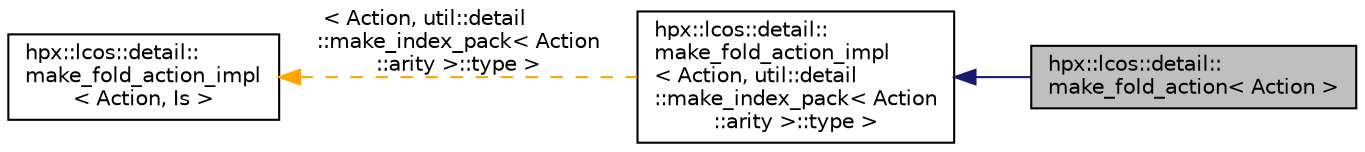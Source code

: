digraph "hpx::lcos::detail::make_fold_action&lt; Action &gt;"
{
  edge [fontname="Helvetica",fontsize="10",labelfontname="Helvetica",labelfontsize="10"];
  node [fontname="Helvetica",fontsize="10",shape=record];
  rankdir="LR";
  Node0 [label="hpx::lcos::detail::\lmake_fold_action\< Action \>",height=0.2,width=0.4,color="black", fillcolor="grey75", style="filled", fontcolor="black"];
  Node1 -> Node0 [dir="back",color="midnightblue",fontsize="10",style="solid",fontname="Helvetica"];
  Node1 [label="hpx::lcos::detail::\lmake_fold_action_impl\l\< Action, util::detail\l::make_index_pack\< Action\l::arity \>::type \>",height=0.2,width=0.4,color="black", fillcolor="white", style="filled",URL="$da/d2f/structhpx_1_1lcos_1_1detail_1_1make__fold__action__impl.html"];
  Node2 -> Node1 [dir="back",color="orange",fontsize="10",style="dashed",label=" \< Action, util::detail\l::make_index_pack\< Action\l::arity \>::type \>" ,fontname="Helvetica"];
  Node2 [label="hpx::lcos::detail::\lmake_fold_action_impl\l\< Action, Is \>",height=0.2,width=0.4,color="black", fillcolor="white", style="filled",URL="$da/d2f/structhpx_1_1lcos_1_1detail_1_1make__fold__action__impl.html"];
}
